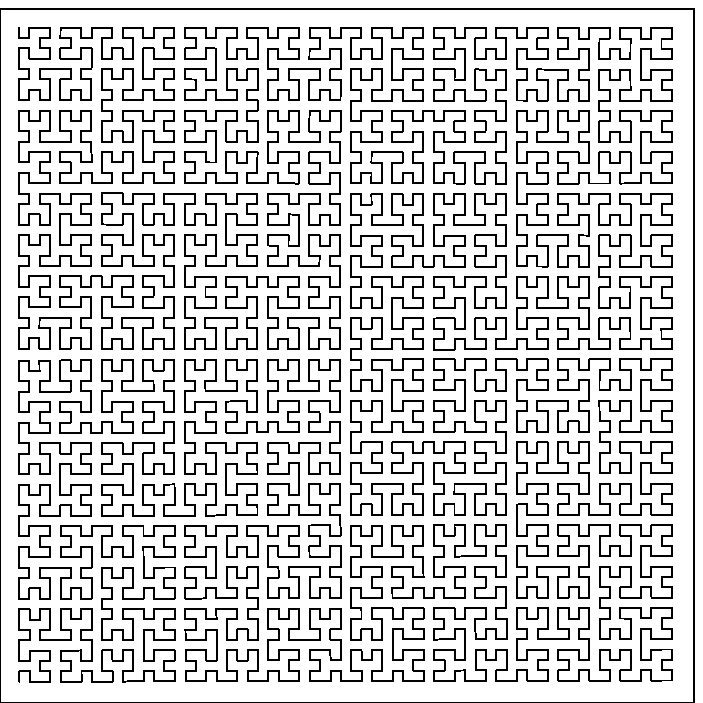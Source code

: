 u:=25;                    % 25 = 25bp = 25 PostP102cript points = 25/72 in
wi:=10;                   % width  in units u   
he:=10;                   % height in units u
hoehe:=he*u;              % height
breite:=wi*u;             % width
path p[];
pair P[], versch, vs;

P0:=(6.875, hoehe-6.875);     % starting point top left

vardef hilbertPath(expr s, n) =
  %
  %  recursively calculates and returns path ``hilb''
  %  of segment length s and depth n
  %
  pair versch;
  path hilb, hilbOLD; 
  versch:=(s, 0); 
  % --- Calculation of path ``hilb'' ---
  if n=0:
    hilb:=P0;
  else:
    hilbOLD:=hilbertPath(s, n-1);    
    p100:=hilbOLD reflectedabout(P0, P0 shifted (1, -1));
    P100:=point length(p100) of p100;  
    vs:=P100-P0;   
    p101:=hilbOLD shifted (vs+versch);
    P101:=point 0 of p101;  
    hilb:=p100&P100--P101&p101;  
    P102:=P101 shifted ((vs+.5versch) rotated -90);  
    p102:=reverse hilb reflectedabout(P102, P102 shifted (1,0));
    hilb:=hilb&point length(hilb) of hilb--point 0 of p102&p102;        
  fi
  % --- End: Calculation of path ``hilb'' ---  
  hilb         % return path ``hilb''
enddef;

beginfig(1)  
  draw (0, 0)--(breite, 0)--(breite, hoehe)--(0, hoehe)--cycle;
  
  draw hilbertPath(3.72, 6);  % Draw Hilbert curve of segment length
                              % 3.72 PostScript points and depth 6
  
  % draw hilbertPath(2, 7);   % maximum possible depth 
                              % with main memory size=1000001  
endfig;

end
    
